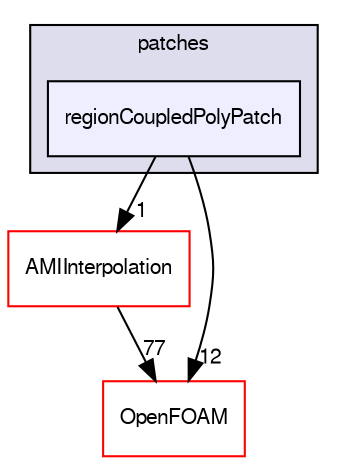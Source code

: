 digraph "src/meshTools/regionCoupled/patches/regionCoupledPolyPatch" {
  bgcolor=transparent;
  compound=true
  node [ fontsize="10", fontname="FreeSans"];
  edge [ labelfontsize="10", labelfontname="FreeSans"];
  subgraph clusterdir_d180a87df80979ed1e06a45bcf5487ea {
    graph [ bgcolor="#ddddee", pencolor="black", label="patches" fontname="FreeSans", fontsize="10", URL="dir_d180a87df80979ed1e06a45bcf5487ea.html"]
  dir_9c1e4da14ea191cb6606d1bf6b642896 [shape=box, label="regionCoupledPolyPatch", style="filled", fillcolor="#eeeeff", pencolor="black", URL="dir_9c1e4da14ea191cb6606d1bf6b642896.html"];
  }
  dir_6b9532b4107849d088a6e7b91bdf643c [shape=box label="AMIInterpolation" color="red" URL="dir_6b9532b4107849d088a6e7b91bdf643c.html"];
  dir_c5473ff19b20e6ec4dfe5c310b3778a8 [shape=box label="OpenFOAM" color="red" URL="dir_c5473ff19b20e6ec4dfe5c310b3778a8.html"];
  dir_9c1e4da14ea191cb6606d1bf6b642896->dir_6b9532b4107849d088a6e7b91bdf643c [headlabel="1", labeldistance=1.5 headhref="dir_001646_001591.html"];
  dir_9c1e4da14ea191cb6606d1bf6b642896->dir_c5473ff19b20e6ec4dfe5c310b3778a8 [headlabel="12", labeldistance=1.5 headhref="dir_001646_001732.html"];
  dir_6b9532b4107849d088a6e7b91bdf643c->dir_c5473ff19b20e6ec4dfe5c310b3778a8 [headlabel="77", labeldistance=1.5 headhref="dir_001591_001732.html"];
}
